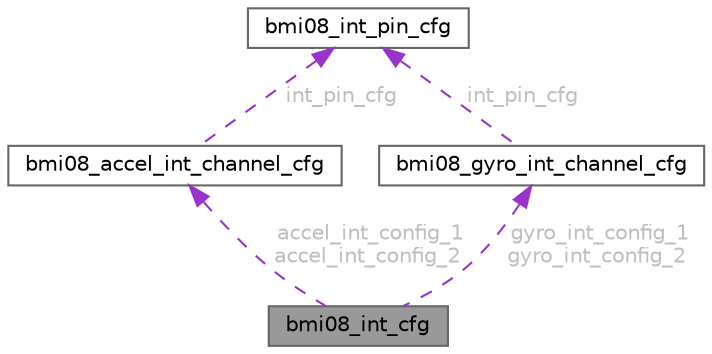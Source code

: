 digraph "bmi08_int_cfg"
{
 // LATEX_PDF_SIZE
  bgcolor="transparent";
  edge [fontname=Helvetica,fontsize=10,labelfontname=Helvetica,labelfontsize=10];
  node [fontname=Helvetica,fontsize=10,shape=box,height=0.2,width=0.4];
  Node1 [id="Node000001",label="bmi08_int_cfg",height=0.2,width=0.4,color="gray40", fillcolor="grey60", style="filled", fontcolor="black",tooltip="Interrupt Configuration structure."];
  Node2 -> Node1 [id="edge1_Node000001_Node000002",dir="back",color="darkorchid3",style="dashed",tooltip=" ",label=" accel_int_config_1\naccel_int_config_2",fontcolor="grey" ];
  Node2 [id="Node000002",label="bmi08_accel_int_channel_cfg",height=0.2,width=0.4,color="gray40", fillcolor="white", style="filled",URL="$structbmi08__accel__int__channel__cfg.html",tooltip="Interrupt channel structure for accel."];
  Node3 -> Node2 [id="edge2_Node000002_Node000003",dir="back",color="darkorchid3",style="dashed",tooltip=" ",label=" int_pin_cfg",fontcolor="grey" ];
  Node3 [id="Node000003",label="bmi08_int_pin_cfg",height=0.2,width=0.4,color="gray40", fillcolor="white", style="filled",URL="$structbmi08__int__pin__cfg.html",tooltip="Interrupt pin configuration structure."];
  Node4 -> Node1 [id="edge3_Node000001_Node000004",dir="back",color="darkorchid3",style="dashed",tooltip=" ",label=" gyro_int_config_1\ngyro_int_config_2",fontcolor="grey" ];
  Node4 [id="Node000004",label="bmi08_gyro_int_channel_cfg",height=0.2,width=0.4,color="gray40", fillcolor="white", style="filled",URL="$structbmi08__gyro__int__channel__cfg.html",tooltip="Interrupt channel structure for gyro."];
  Node3 -> Node4 [id="edge4_Node000004_Node000003",dir="back",color="darkorchid3",style="dashed",tooltip=" ",label=" int_pin_cfg",fontcolor="grey" ];
}
